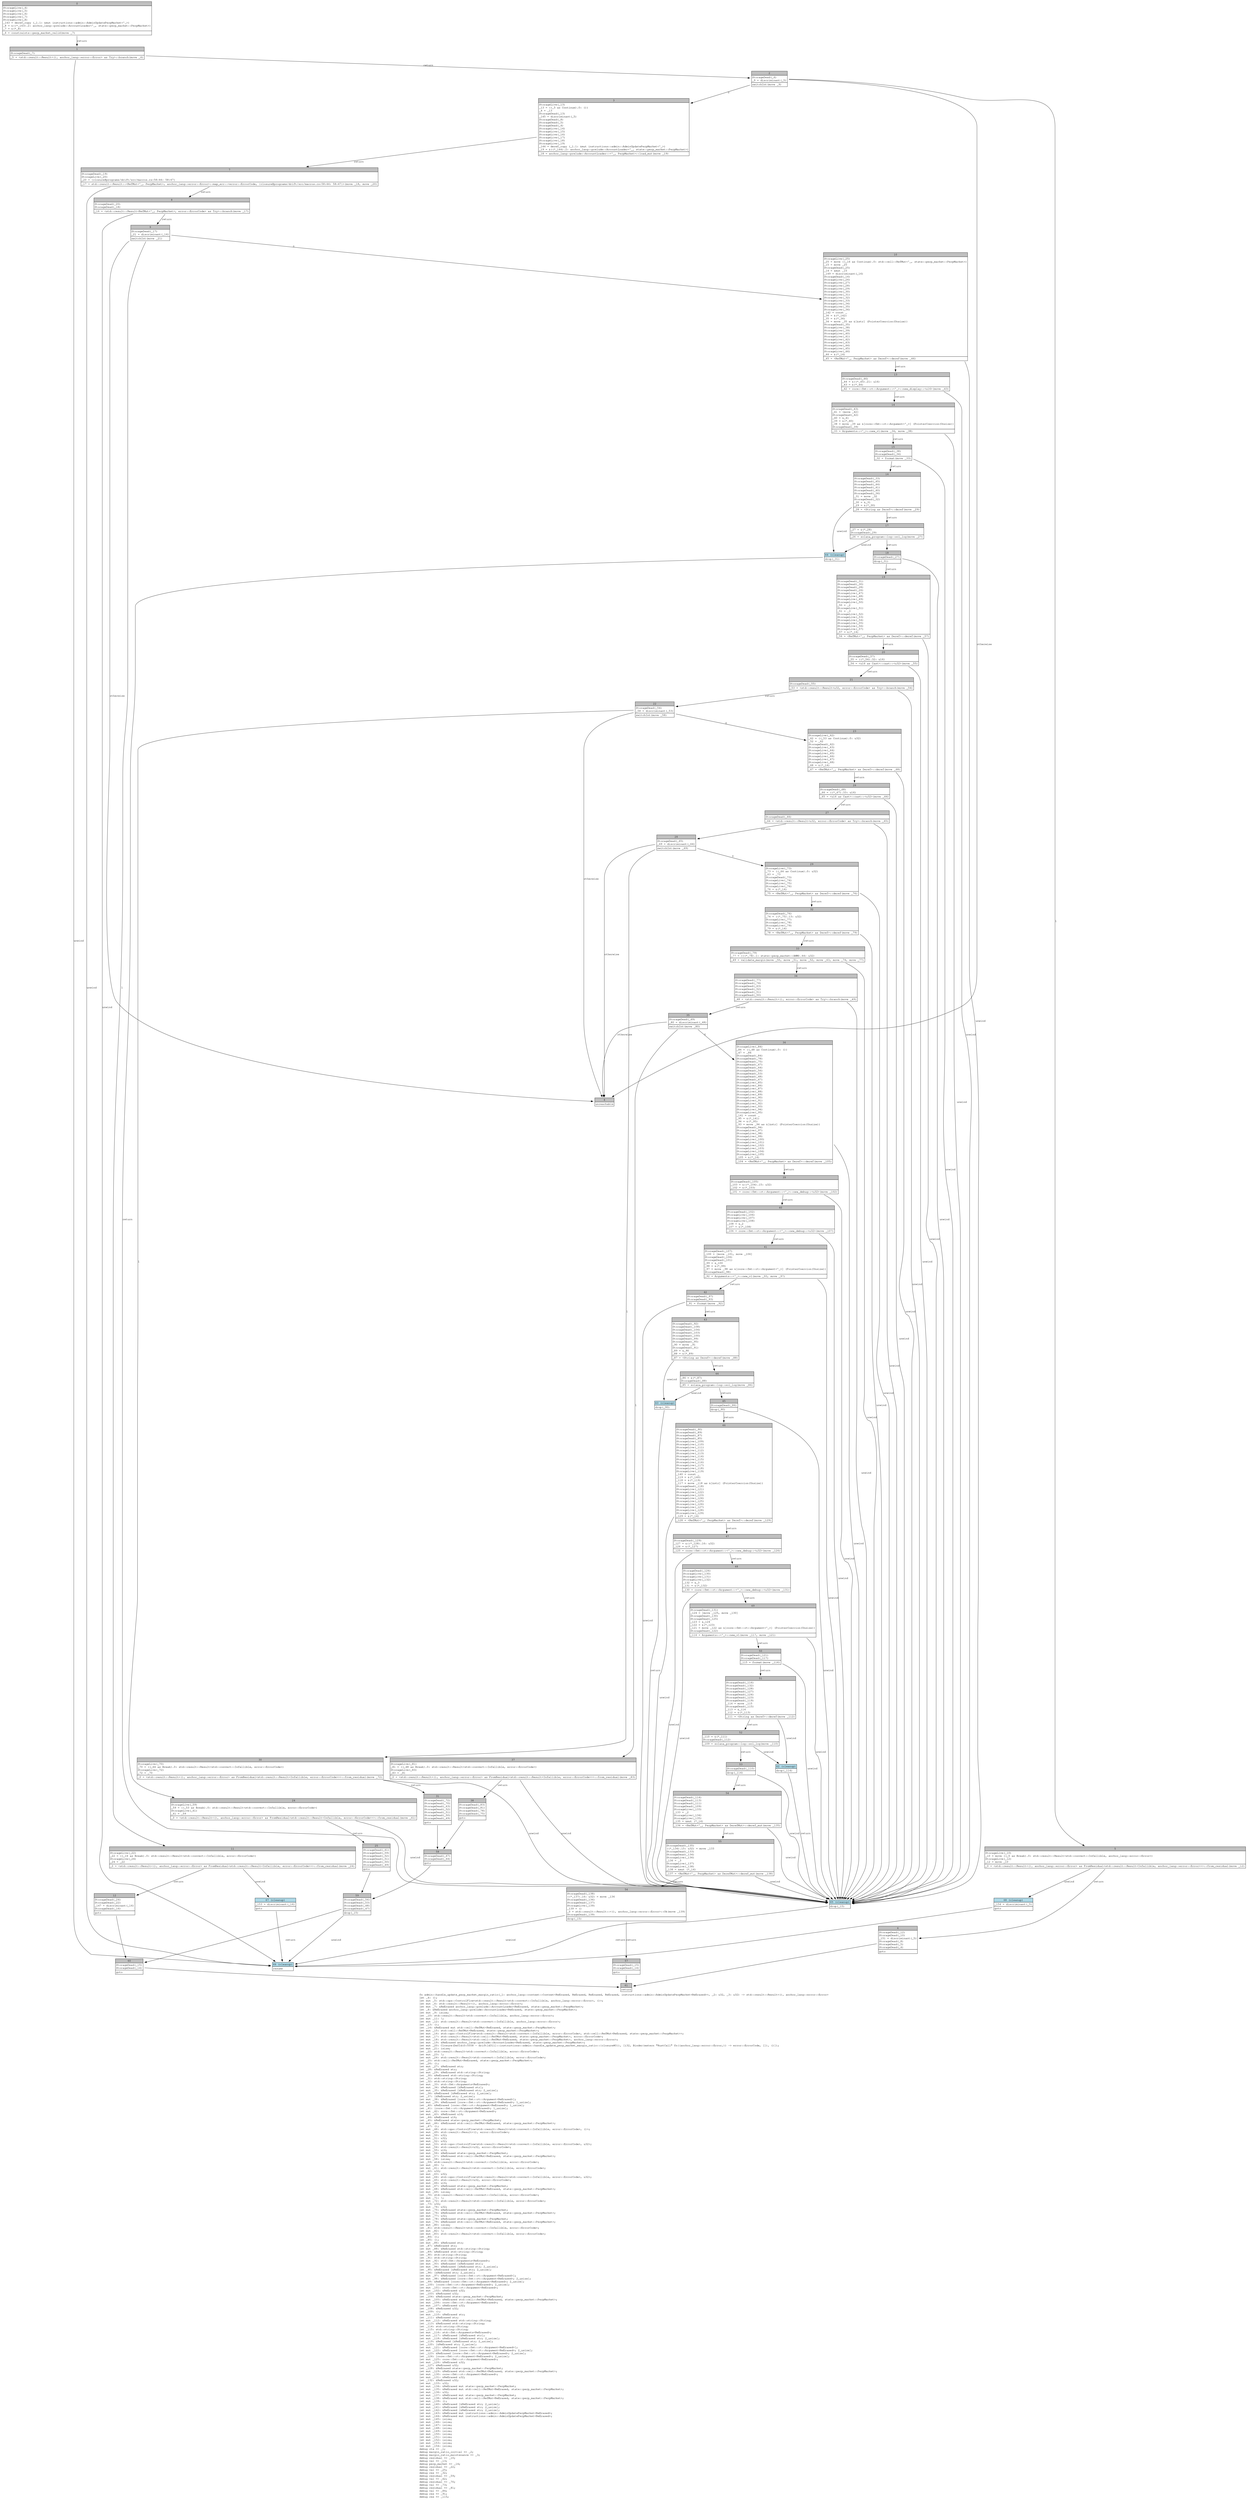 digraph Mir_0_5557 {
    graph [fontname="Courier, monospace"];
    node [fontname="Courier, monospace"];
    edge [fontname="Courier, monospace"];
    label=<fn admin::handle_update_perp_market_margin_ratio(_1: anchor_lang::context::Context&lt;ReErased, ReErased, ReErased, ReErased, instructions::admin::AdminUpdatePerpMarket&lt;ReErased&gt;&gt;, _2: u32, _3: u32) -&gt; std::result::Result&lt;(), anchor_lang::error::Error&gt;<br align="left"/>let _4: ();<br align="left"/>let mut _5: std::ops::ControlFlow&lt;std::result::Result&lt;std::convert::Infallible, anchor_lang::error::Error&gt;, ()&gt;;<br align="left"/>let mut _6: std::result::Result&lt;(), anchor_lang::error::Error&gt;;<br align="left"/>let mut _7: &amp;ReErased anchor_lang::prelude::AccountLoader&lt;ReErased, state::perp_market::PerpMarket&gt;;<br align="left"/>let _8: &amp;ReErased anchor_lang::prelude::AccountLoader&lt;ReErased, state::perp_market::PerpMarket&gt;;<br align="left"/>let mut _9: isize;<br align="left"/>let _10: std::result::Result&lt;std::convert::Infallible, anchor_lang::error::Error&gt;;<br align="left"/>let mut _11: !;<br align="left"/>let mut _12: std::result::Result&lt;std::convert::Infallible, anchor_lang::error::Error&gt;;<br align="left"/>let _13: ();<br align="left"/>let _14: &amp;ReErased mut std::cell::RefMut&lt;ReErased, state::perp_market::PerpMarket&gt;;<br align="left"/>let mut _15: std::cell::RefMut&lt;ReErased, state::perp_market::PerpMarket&gt;;<br align="left"/>let mut _16: std::ops::ControlFlow&lt;std::result::Result&lt;std::convert::Infallible, error::ErrorCode&gt;, std::cell::RefMut&lt;ReErased, state::perp_market::PerpMarket&gt;&gt;;<br align="left"/>let mut _17: std::result::Result&lt;std::cell::RefMut&lt;ReErased, state::perp_market::PerpMarket&gt;, error::ErrorCode&gt;;<br align="left"/>let mut _18: std::result::Result&lt;std::cell::RefMut&lt;ReErased, state::perp_market::PerpMarket&gt;, anchor_lang::error::Error&gt;;<br align="left"/>let mut _19: &amp;ReErased anchor_lang::prelude::AccountLoader&lt;ReErased, state::perp_market::PerpMarket&gt;;<br align="left"/>let mut _20: Closure(DefId(0:5558 ~ drift[d311]::instructions::admin::handle_update_perp_market_margin_ratio::{closure#0}), [i32, Binder(extern &quot;RustCall&quot; fn((anchor_lang::error::Error,)) -&gt; error::ErrorCode, []), ()]);<br align="left"/>let mut _21: isize;<br align="left"/>let _22: std::result::Result&lt;std::convert::Infallible, error::ErrorCode&gt;;<br align="left"/>let mut _23: !;<br align="left"/>let mut _24: std::result::Result&lt;std::convert::Infallible, error::ErrorCode&gt;;<br align="left"/>let _25: std::cell::RefMut&lt;ReErased, state::perp_market::PerpMarket&gt;;<br align="left"/>let _26: ();<br align="left"/>let mut _27: &amp;ReErased str;<br align="left"/>let _28: &amp;ReErased str;<br align="left"/>let mut _29: &amp;ReErased std::string::String;<br align="left"/>let _30: &amp;ReErased std::string::String;<br align="left"/>let _31: std::string::String;<br align="left"/>let _32: std::string::String;<br align="left"/>let mut _33: std::fmt::Arguments&lt;ReErased&gt;;<br align="left"/>let mut _34: &amp;ReErased [&amp;ReErased str];<br align="left"/>let mut _35: &amp;ReErased [&amp;ReErased str; 2_usize];<br align="left"/>let _36: &amp;ReErased [&amp;ReErased str; 2_usize];<br align="left"/>let _37: [&amp;ReErased str; 2_usize];<br align="left"/>let mut _38: &amp;ReErased [core::fmt::rt::Argument&lt;ReErased&gt;];<br align="left"/>let mut _39: &amp;ReErased [core::fmt::rt::Argument&lt;ReErased&gt;; 1_usize];<br align="left"/>let _40: &amp;ReErased [core::fmt::rt::Argument&lt;ReErased&gt;; 1_usize];<br align="left"/>let _41: [core::fmt::rt::Argument&lt;ReErased&gt;; 1_usize];<br align="left"/>let mut _42: core::fmt::rt::Argument&lt;ReErased&gt;;<br align="left"/>let mut _43: &amp;ReErased u16;<br align="left"/>let _44: &amp;ReErased u16;<br align="left"/>let _45: &amp;ReErased state::perp_market::PerpMarket;<br align="left"/>let mut _46: &amp;ReErased std::cell::RefMut&lt;ReErased, state::perp_market::PerpMarket&gt;;<br align="left"/>let _47: ();<br align="left"/>let mut _48: std::ops::ControlFlow&lt;std::result::Result&lt;std::convert::Infallible, error::ErrorCode&gt;, ()&gt;;<br align="left"/>let mut _49: std::result::Result&lt;(), error::ErrorCode&gt;;<br align="left"/>let mut _50: u32;<br align="left"/>let mut _51: u32;<br align="left"/>let mut _52: u32;<br align="left"/>let mut _53: std::ops::ControlFlow&lt;std::result::Result&lt;std::convert::Infallible, error::ErrorCode&gt;, u32&gt;;<br align="left"/>let mut _54: std::result::Result&lt;u32, error::ErrorCode&gt;;<br align="left"/>let mut _55: u16;<br align="left"/>let mut _56: &amp;ReErased state::perp_market::PerpMarket;<br align="left"/>let mut _57: &amp;ReErased std::cell::RefMut&lt;ReErased, state::perp_market::PerpMarket&gt;;<br align="left"/>let mut _58: isize;<br align="left"/>let _59: std::result::Result&lt;std::convert::Infallible, error::ErrorCode&gt;;<br align="left"/>let mut _60: !;<br align="left"/>let mut _61: std::result::Result&lt;std::convert::Infallible, error::ErrorCode&gt;;<br align="left"/>let _62: u32;<br align="left"/>let mut _63: u32;<br align="left"/>let mut _64: std::ops::ControlFlow&lt;std::result::Result&lt;std::convert::Infallible, error::ErrorCode&gt;, u32&gt;;<br align="left"/>let mut _65: std::result::Result&lt;u32, error::ErrorCode&gt;;<br align="left"/>let mut _66: u16;<br align="left"/>let mut _67: &amp;ReErased state::perp_market::PerpMarket;<br align="left"/>let mut _68: &amp;ReErased std::cell::RefMut&lt;ReErased, state::perp_market::PerpMarket&gt;;<br align="left"/>let mut _69: isize;<br align="left"/>let _70: std::result::Result&lt;std::convert::Infallible, error::ErrorCode&gt;;<br align="left"/>let mut _71: !;<br align="left"/>let mut _72: std::result::Result&lt;std::convert::Infallible, error::ErrorCode&gt;;<br align="left"/>let _73: u32;<br align="left"/>let mut _74: u32;<br align="left"/>let mut _75: &amp;ReErased state::perp_market::PerpMarket;<br align="left"/>let mut _76: &amp;ReErased std::cell::RefMut&lt;ReErased, state::perp_market::PerpMarket&gt;;<br align="left"/>let mut _77: u32;<br align="left"/>let mut _78: &amp;ReErased state::perp_market::PerpMarket;<br align="left"/>let mut _79: &amp;ReErased std::cell::RefMut&lt;ReErased, state::perp_market::PerpMarket&gt;;<br align="left"/>let mut _80: isize;<br align="left"/>let _81: std::result::Result&lt;std::convert::Infallible, error::ErrorCode&gt;;<br align="left"/>let mut _82: !;<br align="left"/>let mut _83: std::result::Result&lt;std::convert::Infallible, error::ErrorCode&gt;;<br align="left"/>let _84: ();<br align="left"/>let _85: ();<br align="left"/>let mut _86: &amp;ReErased str;<br align="left"/>let _87: &amp;ReErased str;<br align="left"/>let mut _88: &amp;ReErased std::string::String;<br align="left"/>let _89: &amp;ReErased std::string::String;<br align="left"/>let _90: std::string::String;<br align="left"/>let _91: std::string::String;<br align="left"/>let mut _92: std::fmt::Arguments&lt;ReErased&gt;;<br align="left"/>let mut _93: &amp;ReErased [&amp;ReErased str];<br align="left"/>let mut _94: &amp;ReErased [&amp;ReErased str; 2_usize];<br align="left"/>let _95: &amp;ReErased [&amp;ReErased str; 2_usize];<br align="left"/>let _96: [&amp;ReErased str; 2_usize];<br align="left"/>let mut _97: &amp;ReErased [core::fmt::rt::Argument&lt;ReErased&gt;];<br align="left"/>let mut _98: &amp;ReErased [core::fmt::rt::Argument&lt;ReErased&gt;; 2_usize];<br align="left"/>let _99: &amp;ReErased [core::fmt::rt::Argument&lt;ReErased&gt;; 2_usize];<br align="left"/>let _100: [core::fmt::rt::Argument&lt;ReErased&gt;; 2_usize];<br align="left"/>let mut _101: core::fmt::rt::Argument&lt;ReErased&gt;;<br align="left"/>let mut _102: &amp;ReErased u32;<br align="left"/>let _103: &amp;ReErased u32;<br align="left"/>let _104: &amp;ReErased state::perp_market::PerpMarket;<br align="left"/>let mut _105: &amp;ReErased std::cell::RefMut&lt;ReErased, state::perp_market::PerpMarket&gt;;<br align="left"/>let mut _106: core::fmt::rt::Argument&lt;ReErased&gt;;<br align="left"/>let mut _107: &amp;ReErased u32;<br align="left"/>let _108: &amp;ReErased u32;<br align="left"/>let _109: ();<br align="left"/>let mut _110: &amp;ReErased str;<br align="left"/>let _111: &amp;ReErased str;<br align="left"/>let mut _112: &amp;ReErased std::string::String;<br align="left"/>let _113: &amp;ReErased std::string::String;<br align="left"/>let _114: std::string::String;<br align="left"/>let _115: std::string::String;<br align="left"/>let mut _116: std::fmt::Arguments&lt;ReErased&gt;;<br align="left"/>let mut _117: &amp;ReErased [&amp;ReErased str];<br align="left"/>let mut _118: &amp;ReErased [&amp;ReErased str; 2_usize];<br align="left"/>let _119: &amp;ReErased [&amp;ReErased str; 2_usize];<br align="left"/>let _120: [&amp;ReErased str; 2_usize];<br align="left"/>let mut _121: &amp;ReErased [core::fmt::rt::Argument&lt;ReErased&gt;];<br align="left"/>let mut _122: &amp;ReErased [core::fmt::rt::Argument&lt;ReErased&gt;; 2_usize];<br align="left"/>let _123: &amp;ReErased [core::fmt::rt::Argument&lt;ReErased&gt;; 2_usize];<br align="left"/>let _124: [core::fmt::rt::Argument&lt;ReErased&gt;; 2_usize];<br align="left"/>let mut _125: core::fmt::rt::Argument&lt;ReErased&gt;;<br align="left"/>let mut _126: &amp;ReErased u32;<br align="left"/>let _127: &amp;ReErased u32;<br align="left"/>let _128: &amp;ReErased state::perp_market::PerpMarket;<br align="left"/>let mut _129: &amp;ReErased std::cell::RefMut&lt;ReErased, state::perp_market::PerpMarket&gt;;<br align="left"/>let mut _130: core::fmt::rt::Argument&lt;ReErased&gt;;<br align="left"/>let mut _131: &amp;ReErased u32;<br align="left"/>let _132: &amp;ReErased u32;<br align="left"/>let mut _133: u32;<br align="left"/>let mut _134: &amp;ReErased mut state::perp_market::PerpMarket;<br align="left"/>let mut _135: &amp;ReErased mut std::cell::RefMut&lt;ReErased, state::perp_market::PerpMarket&gt;;<br align="left"/>let mut _136: u32;<br align="left"/>let mut _137: &amp;ReErased mut state::perp_market::PerpMarket;<br align="left"/>let mut _138: &amp;ReErased mut std::cell::RefMut&lt;ReErased, state::perp_market::PerpMarket&gt;;<br align="left"/>let mut _139: ();<br align="left"/>let mut _140: &amp;ReErased [&amp;ReErased str; 2_usize];<br align="left"/>let mut _141: &amp;ReErased [&amp;ReErased str; 2_usize];<br align="left"/>let mut _142: &amp;ReErased [&amp;ReErased str; 2_usize];<br align="left"/>let mut _143: &amp;ReErased mut instructions::admin::AdminUpdatePerpMarket&lt;ReErased&gt;;<br align="left"/>let mut _144: &amp;ReErased mut instructions::admin::AdminUpdatePerpMarket&lt;ReErased&gt;;<br align="left"/>let mut _145: isize;<br align="left"/>let mut _146: isize;<br align="left"/>let mut _147: isize;<br align="left"/>let mut _148: isize;<br align="left"/>let mut _149: isize;<br align="left"/>let mut _150: isize;<br align="left"/>let mut _151: isize;<br align="left"/>let mut _152: isize;<br align="left"/>let mut _153: isize;<br align="left"/>let mut _154: isize;<br align="left"/>debug ctx =&gt; _1;<br align="left"/>debug margin_ratio_initial =&gt; _2;<br align="left"/>debug margin_ratio_maintenance =&gt; _3;<br align="left"/>debug residual =&gt; _10;<br align="left"/>debug val =&gt; _13;<br align="left"/>debug perp_market =&gt; _14;<br align="left"/>debug residual =&gt; _22;<br align="left"/>debug val =&gt; _25;<br align="left"/>debug res =&gt; _32;<br align="left"/>debug residual =&gt; _59;<br align="left"/>debug val =&gt; _62;<br align="left"/>debug residual =&gt; _70;<br align="left"/>debug val =&gt; _73;<br align="left"/>debug residual =&gt; _81;<br align="left"/>debug val =&gt; _84;<br align="left"/>debug res =&gt; _91;<br align="left"/>debug res =&gt; _115;<br align="left"/>>;
    bb0__0_5557 [shape="none", label=<<table border="0" cellborder="1" cellspacing="0"><tr><td bgcolor="gray" align="center" colspan="1">0</td></tr><tr><td align="left" balign="left">StorageLive(_4)<br/>StorageLive(_5)<br/>StorageLive(_6)<br/>StorageLive(_7)<br/>StorageLive(_8)<br/>_143 = deref_copy (_1.1: &amp;mut instructions::admin::AdminUpdatePerpMarket&lt;'_&gt;)<br/>_8 = &amp;((*_143).2: anchor_lang::prelude::AccountLoader&lt;'_, state::perp_market::PerpMarket&gt;)<br/>_7 = &amp;(*_8)<br/></td></tr><tr><td align="left">_6 = constraints::perp_market_valid(move _7)</td></tr></table>>];
    bb1__0_5557 [shape="none", label=<<table border="0" cellborder="1" cellspacing="0"><tr><td bgcolor="gray" align="center" colspan="1">1</td></tr><tr><td align="left" balign="left">StorageDead(_7)<br/></td></tr><tr><td align="left">_5 = &lt;std::result::Result&lt;(), anchor_lang::error::Error&gt; as Try&gt;::branch(move _6)</td></tr></table>>];
    bb2__0_5557 [shape="none", label=<<table border="0" cellborder="1" cellspacing="0"><tr><td bgcolor="gray" align="center" colspan="1">2</td></tr><tr><td align="left" balign="left">StorageDead(_6)<br/>_9 = discriminant(_5)<br/></td></tr><tr><td align="left">switchInt(move _9)</td></tr></table>>];
    bb3__0_5557 [shape="none", label=<<table border="0" cellborder="1" cellspacing="0"><tr><td bgcolor="gray" align="center" colspan="1">3</td></tr><tr><td align="left" balign="left">StorageLive(_13)<br/>_13 = ((_5 as Continue).0: ())<br/>_4 = _13<br/>StorageDead(_13)<br/>_145 = discriminant(_5)<br/>StorageDead(_8)<br/>StorageDead(_5)<br/>StorageDead(_4)<br/>StorageLive(_14)<br/>StorageLive(_15)<br/>StorageLive(_16)<br/>StorageLive(_17)<br/>StorageLive(_18)<br/>StorageLive(_19)<br/>_144 = deref_copy (_1.1: &amp;mut instructions::admin::AdminUpdatePerpMarket&lt;'_&gt;)<br/>_19 = &amp;((*_144).2: anchor_lang::prelude::AccountLoader&lt;'_, state::perp_market::PerpMarket&gt;)<br/></td></tr><tr><td align="left">_18 = anchor_lang::prelude::AccountLoader::&lt;'_, PerpMarket&gt;::load_mut(move _19)</td></tr></table>>];
    bb4__0_5557 [shape="none", label=<<table border="0" cellborder="1" cellspacing="0"><tr><td bgcolor="gray" align="center" colspan="1">4</td></tr><tr><td align="left">unreachable</td></tr></table>>];
    bb5__0_5557 [shape="none", label=<<table border="0" cellborder="1" cellspacing="0"><tr><td bgcolor="gray" align="center" colspan="1">5</td></tr><tr><td align="left" balign="left">StorageLive(_10)<br/>_10 = move ((_5 as Break).0: std::result::Result&lt;std::convert::Infallible, anchor_lang::error::Error&gt;)<br/>StorageLive(_12)<br/>_12 = move _10<br/></td></tr><tr><td align="left">_0 = &lt;std::result::Result&lt;(), anchor_lang::error::Error&gt; as FromResidual&lt;std::result::Result&lt;Infallible, anchor_lang::error::Error&gt;&gt;&gt;::from_residual(move _12)</td></tr></table>>];
    bb6__0_5557 [shape="none", label=<<table border="0" cellborder="1" cellspacing="0"><tr><td bgcolor="gray" align="center" colspan="1">6</td></tr><tr><td align="left" balign="left">StorageDead(_12)<br/>StorageDead(_10)<br/>_151 = discriminant(_5)<br/>StorageDead(_8)<br/>StorageDead(_5)<br/>StorageDead(_4)<br/></td></tr><tr><td align="left">goto</td></tr></table>>];
    bb7__0_5557 [shape="none", label=<<table border="0" cellborder="1" cellspacing="0"><tr><td bgcolor="gray" align="center" colspan="1">7</td></tr><tr><td align="left" balign="left">StorageDead(_19)<br/>StorageLive(_20)<br/>_20 = {closure@programs/drift/src/macros.rs:58:44: 58:47}<br/></td></tr><tr><td align="left">_17 = std::result::Result::&lt;RefMut&lt;'_, PerpMarket&gt;, anchor_lang::error::Error&gt;::map_err::&lt;error::ErrorCode, {closure@programs/drift/src/macros.rs:58:44: 58:47}&gt;(move _18, move _20)</td></tr></table>>];
    bb8__0_5557 [shape="none", label=<<table border="0" cellborder="1" cellspacing="0"><tr><td bgcolor="gray" align="center" colspan="1">8</td></tr><tr><td align="left" balign="left">StorageDead(_20)<br/>StorageDead(_18)<br/></td></tr><tr><td align="left">_16 = &lt;std::result::Result&lt;RefMut&lt;'_, PerpMarket&gt;, error::ErrorCode&gt; as Try&gt;::branch(move _17)</td></tr></table>>];
    bb9__0_5557 [shape="none", label=<<table border="0" cellborder="1" cellspacing="0"><tr><td bgcolor="gray" align="center" colspan="1">9</td></tr><tr><td align="left" balign="left">StorageDead(_17)<br/>_21 = discriminant(_16)<br/></td></tr><tr><td align="left">switchInt(move _21)</td></tr></table>>];
    bb10__0_5557 [shape="none", label=<<table border="0" cellborder="1" cellspacing="0"><tr><td bgcolor="gray" align="center" colspan="1">10</td></tr><tr><td align="left" balign="left">StorageLive(_25)<br/>_25 = move ((_16 as Continue).0: std::cell::RefMut&lt;'_, state::perp_market::PerpMarket&gt;)<br/>_15 = move _25<br/>StorageDead(_25)<br/>_14 = &amp;mut _15<br/>_149 = discriminant(_16)<br/>StorageDead(_16)<br/>StorageLive(_26)<br/>StorageLive(_27)<br/>StorageLive(_28)<br/>StorageLive(_29)<br/>StorageLive(_30)<br/>StorageLive(_31)<br/>StorageLive(_32)<br/>StorageLive(_33)<br/>StorageLive(_34)<br/>StorageLive(_35)<br/>StorageLive(_36)<br/>_142 = const _<br/>_36 = &amp;(*_142)<br/>_35 = &amp;(*_36)<br/>_34 = move _35 as &amp;[&amp;str] (PointerCoercion(Unsize))<br/>StorageDead(_35)<br/>StorageLive(_38)<br/>StorageLive(_39)<br/>StorageLive(_40)<br/>StorageLive(_41)<br/>StorageLive(_42)<br/>StorageLive(_43)<br/>StorageLive(_44)<br/>StorageLive(_45)<br/>StorageLive(_46)<br/>_46 = &amp;(*_14)<br/></td></tr><tr><td align="left">_45 = &lt;RefMut&lt;'_, PerpMarket&gt; as Deref&gt;::deref(move _46)</td></tr></table>>];
    bb11__0_5557 [shape="none", label=<<table border="0" cellborder="1" cellspacing="0"><tr><td bgcolor="gray" align="center" colspan="1">11</td></tr><tr><td align="left" balign="left">StorageLive(_22)<br/>_22 = ((_16 as Break).0: std::result::Result&lt;std::convert::Infallible, error::ErrorCode&gt;)<br/>StorageLive(_24)<br/>_24 = _22<br/></td></tr><tr><td align="left">_0 = &lt;std::result::Result&lt;(), anchor_lang::error::Error&gt; as FromResidual&lt;std::result::Result&lt;Infallible, error::ErrorCode&gt;&gt;&gt;::from_residual(move _24)</td></tr></table>>];
    bb12__0_5557 [shape="none", label=<<table border="0" cellborder="1" cellspacing="0"><tr><td bgcolor="gray" align="center" colspan="1">12</td></tr><tr><td align="left" balign="left">StorageDead(_24)<br/>StorageDead(_22)<br/>_147 = discriminant(_16)<br/>StorageDead(_16)<br/></td></tr><tr><td align="left">goto</td></tr></table>>];
    bb13__0_5557 [shape="none", label=<<table border="0" cellborder="1" cellspacing="0"><tr><td bgcolor="gray" align="center" colspan="1">13</td></tr><tr><td align="left" balign="left">StorageDead(_46)<br/>_44 = &amp;((*_45).21: u16)<br/>_43 = &amp;(*_44)<br/></td></tr><tr><td align="left">_42 = core::fmt::rt::Argument::&lt;'_&gt;::new_display::&lt;u16&gt;(move _43)</td></tr></table>>];
    bb14__0_5557 [shape="none", label=<<table border="0" cellborder="1" cellspacing="0"><tr><td bgcolor="gray" align="center" colspan="1">14</td></tr><tr><td align="left" balign="left">StorageDead(_43)<br/>_41 = [move _42]<br/>StorageDead(_42)<br/>_40 = &amp;_41<br/>_39 = &amp;(*_40)<br/>_38 = move _39 as &amp;[core::fmt::rt::Argument&lt;'_&gt;] (PointerCoercion(Unsize))<br/>StorageDead(_39)<br/></td></tr><tr><td align="left">_33 = Arguments::&lt;'_&gt;::new_v1(move _34, move _38)</td></tr></table>>];
    bb15__0_5557 [shape="none", label=<<table border="0" cellborder="1" cellspacing="0"><tr><td bgcolor="gray" align="center" colspan="1">15</td></tr><tr><td align="left" balign="left">StorageDead(_38)<br/>StorageDead(_34)<br/></td></tr><tr><td align="left">_32 = format(move _33)</td></tr></table>>];
    bb16__0_5557 [shape="none", label=<<table border="0" cellborder="1" cellspacing="0"><tr><td bgcolor="gray" align="center" colspan="1">16</td></tr><tr><td align="left" balign="left">StorageDead(_33)<br/>StorageDead(_45)<br/>StorageDead(_44)<br/>StorageDead(_41)<br/>StorageDead(_40)<br/>StorageDead(_36)<br/>_31 = move _32<br/>StorageDead(_32)<br/>_30 = &amp;_31<br/>_29 = &amp;(*_30)<br/></td></tr><tr><td align="left">_28 = &lt;String as Deref&gt;::deref(move _29)</td></tr></table>>];
    bb17__0_5557 [shape="none", label=<<table border="0" cellborder="1" cellspacing="0"><tr><td bgcolor="gray" align="center" colspan="1">17</td></tr><tr><td align="left" balign="left">_27 = &amp;(*_28)<br/>StorageDead(_29)<br/></td></tr><tr><td align="left">_26 = solana_program::log::sol_log(move _27)</td></tr></table>>];
    bb18__0_5557 [shape="none", label=<<table border="0" cellborder="1" cellspacing="0"><tr><td bgcolor="gray" align="center" colspan="1">18</td></tr><tr><td align="left" balign="left">StorageDead(_27)<br/></td></tr><tr><td align="left">drop(_31)</td></tr></table>>];
    bb19__0_5557 [shape="none", label=<<table border="0" cellborder="1" cellspacing="0"><tr><td bgcolor="gray" align="center" colspan="1">19</td></tr><tr><td align="left" balign="left">StorageDead(_31)<br/>StorageDead(_30)<br/>StorageDead(_28)<br/>StorageDead(_26)<br/>StorageLive(_47)<br/>StorageLive(_48)<br/>StorageLive(_49)<br/>StorageLive(_50)<br/>_50 = _2<br/>StorageLive(_51)<br/>_51 = _3<br/>StorageLive(_52)<br/>StorageLive(_53)<br/>StorageLive(_54)<br/>StorageLive(_55)<br/>StorageLive(_56)<br/>StorageLive(_57)<br/>_57 = &amp;(*_14)<br/></td></tr><tr><td align="left">_56 = &lt;RefMut&lt;'_, PerpMarket&gt; as Deref&gt;::deref(move _57)</td></tr></table>>];
    bb20__0_5557 [shape="none", label=<<table border="0" cellborder="1" cellspacing="0"><tr><td bgcolor="gray" align="center" colspan="1">20</td></tr><tr><td align="left" balign="left">StorageDead(_57)<br/>_55 = ((*_56).32: u16)<br/></td></tr><tr><td align="left">_54 = &lt;u16 as Cast&gt;::cast::&lt;u32&gt;(move _55)</td></tr></table>>];
    bb21__0_5557 [shape="none", label=<<table border="0" cellborder="1" cellspacing="0"><tr><td bgcolor="gray" align="center" colspan="1">21</td></tr><tr><td align="left" balign="left">StorageDead(_55)<br/></td></tr><tr><td align="left">_53 = &lt;std::result::Result&lt;u32, error::ErrorCode&gt; as Try&gt;::branch(move _54)</td></tr></table>>];
    bb22__0_5557 [shape="none", label=<<table border="0" cellborder="1" cellspacing="0"><tr><td bgcolor="gray" align="center" colspan="1">22</td></tr><tr><td align="left" balign="left">StorageDead(_54)<br/>_58 = discriminant(_53)<br/></td></tr><tr><td align="left">switchInt(move _58)</td></tr></table>>];
    bb23__0_5557 [shape="none", label=<<table border="0" cellborder="1" cellspacing="0"><tr><td bgcolor="gray" align="center" colspan="1">23</td></tr><tr><td align="left" balign="left">StorageLive(_62)<br/>_62 = ((_53 as Continue).0: u32)<br/>_52 = _62<br/>StorageDead(_62)<br/>StorageLive(_63)<br/>StorageLive(_64)<br/>StorageLive(_65)<br/>StorageLive(_66)<br/>StorageLive(_67)<br/>StorageLive(_68)<br/>_68 = &amp;(*_14)<br/></td></tr><tr><td align="left">_67 = &lt;RefMut&lt;'_, PerpMarket&gt; as Deref&gt;::deref(move _68)</td></tr></table>>];
    bb24__0_5557 [shape="none", label=<<table border="0" cellborder="1" cellspacing="0"><tr><td bgcolor="gray" align="center" colspan="1">24</td></tr><tr><td align="left" balign="left">StorageLive(_59)<br/>_59 = ((_53 as Break).0: std::result::Result&lt;std::convert::Infallible, error::ErrorCode&gt;)<br/>StorageLive(_61)<br/>_61 = _59<br/></td></tr><tr><td align="left">_0 = &lt;std::result::Result&lt;(), anchor_lang::error::Error&gt; as FromResidual&lt;std::result::Result&lt;Infallible, error::ErrorCode&gt;&gt;&gt;::from_residual(move _61)</td></tr></table>>];
    bb25__0_5557 [shape="none", label=<<table border="0" cellborder="1" cellspacing="0"><tr><td bgcolor="gray" align="center" colspan="1">25</td></tr><tr><td align="left" balign="left">StorageDead(_61)<br/>StorageDead(_59)<br/>StorageDead(_52)<br/>StorageDead(_51)<br/>StorageDead(_50)<br/>StorageDead(_49)<br/></td></tr><tr><td align="left">goto</td></tr></table>>];
    bb26__0_5557 [shape="none", label=<<table border="0" cellborder="1" cellspacing="0"><tr><td bgcolor="gray" align="center" colspan="1">26</td></tr><tr><td align="left" balign="left">StorageDead(_68)<br/>_66 = ((*_67).33: u16)<br/></td></tr><tr><td align="left">_65 = &lt;u16 as Cast&gt;::cast::&lt;u32&gt;(move _66)</td></tr></table>>];
    bb27__0_5557 [shape="none", label=<<table border="0" cellborder="1" cellspacing="0"><tr><td bgcolor="gray" align="center" colspan="1">27</td></tr><tr><td align="left" balign="left">StorageDead(_66)<br/></td></tr><tr><td align="left">_64 = &lt;std::result::Result&lt;u32, error::ErrorCode&gt; as Try&gt;::branch(move _65)</td></tr></table>>];
    bb28__0_5557 [shape="none", label=<<table border="0" cellborder="1" cellspacing="0"><tr><td bgcolor="gray" align="center" colspan="1">28</td></tr><tr><td align="left" balign="left">StorageDead(_65)<br/>_69 = discriminant(_64)<br/></td></tr><tr><td align="left">switchInt(move _69)</td></tr></table>>];
    bb29__0_5557 [shape="none", label=<<table border="0" cellborder="1" cellspacing="0"><tr><td bgcolor="gray" align="center" colspan="1">29</td></tr><tr><td align="left" balign="left">StorageLive(_73)<br/>_73 = ((_64 as Continue).0: u32)<br/>_63 = _73<br/>StorageDead(_73)<br/>StorageLive(_74)<br/>StorageLive(_75)<br/>StorageLive(_76)<br/>_76 = &amp;(*_14)<br/></td></tr><tr><td align="left">_75 = &lt;RefMut&lt;'_, PerpMarket&gt; as Deref&gt;::deref(move _76)</td></tr></table>>];
    bb30__0_5557 [shape="none", label=<<table border="0" cellborder="1" cellspacing="0"><tr><td bgcolor="gray" align="center" colspan="1">30</td></tr><tr><td align="left" balign="left">StorageLive(_70)<br/>_70 = ((_64 as Break).0: std::result::Result&lt;std::convert::Infallible, error::ErrorCode&gt;)<br/>StorageLive(_72)<br/>_72 = _70<br/></td></tr><tr><td align="left">_0 = &lt;std::result::Result&lt;(), anchor_lang::error::Error&gt; as FromResidual&lt;std::result::Result&lt;Infallible, error::ErrorCode&gt;&gt;&gt;::from_residual(move _72)</td></tr></table>>];
    bb31__0_5557 [shape="none", label=<<table border="0" cellborder="1" cellspacing="0"><tr><td bgcolor="gray" align="center" colspan="1">31</td></tr><tr><td align="left" balign="left">StorageDead(_72)<br/>StorageDead(_70)<br/>StorageDead(_63)<br/>StorageDead(_52)<br/>StorageDead(_51)<br/>StorageDead(_50)<br/>StorageDead(_49)<br/></td></tr><tr><td align="left">goto</td></tr></table>>];
    bb32__0_5557 [shape="none", label=<<table border="0" cellborder="1" cellspacing="0"><tr><td bgcolor="gray" align="center" colspan="1">32</td></tr><tr><td align="left" balign="left">StorageDead(_76)<br/>_74 = ((*_75).13: u32)<br/>StorageLive(_77)<br/>StorageLive(_78)<br/>StorageLive(_79)<br/>_79 = &amp;(*_14)<br/></td></tr><tr><td align="left">_78 = &lt;RefMut&lt;'_, PerpMarket&gt; as Deref&gt;::deref(move _79)</td></tr></table>>];
    bb33__0_5557 [shape="none", label=<<table border="0" cellborder="1" cellspacing="0"><tr><td bgcolor="gray" align="center" colspan="1">33</td></tr><tr><td align="left" balign="left">StorageDead(_79)<br/>_77 = (((*_78).1: state::perp_market::AMM).64: u32)<br/></td></tr><tr><td align="left">_49 = validate_margin(move _50, move _51, move _52, move _63, move _74, move _77)</td></tr></table>>];
    bb34__0_5557 [shape="none", label=<<table border="0" cellborder="1" cellspacing="0"><tr><td bgcolor="gray" align="center" colspan="1">34</td></tr><tr><td align="left" balign="left">StorageDead(_77)<br/>StorageDead(_74)<br/>StorageDead(_63)<br/>StorageDead(_52)<br/>StorageDead(_51)<br/>StorageDead(_50)<br/></td></tr><tr><td align="left">_48 = &lt;std::result::Result&lt;(), error::ErrorCode&gt; as Try&gt;::branch(move _49)</td></tr></table>>];
    bb35__0_5557 [shape="none", label=<<table border="0" cellborder="1" cellspacing="0"><tr><td bgcolor="gray" align="center" colspan="1">35</td></tr><tr><td align="left" balign="left">StorageDead(_49)<br/>_80 = discriminant(_48)<br/></td></tr><tr><td align="left">switchInt(move _80)</td></tr></table>>];
    bb36__0_5557 [shape="none", label=<<table border="0" cellborder="1" cellspacing="0"><tr><td bgcolor="gray" align="center" colspan="1">36</td></tr><tr><td align="left" balign="left">StorageLive(_84)<br/>_84 = ((_48 as Continue).0: ())<br/>_47 = _84<br/>StorageDead(_84)<br/>StorageDead(_78)<br/>StorageDead(_75)<br/>StorageDead(_67)<br/>StorageDead(_64)<br/>StorageDead(_56)<br/>StorageDead(_53)<br/>StorageDead(_48)<br/>StorageDead(_47)<br/>StorageLive(_85)<br/>StorageLive(_86)<br/>StorageLive(_87)<br/>StorageLive(_88)<br/>StorageLive(_89)<br/>StorageLive(_90)<br/>StorageLive(_91)<br/>StorageLive(_92)<br/>StorageLive(_93)<br/>StorageLive(_94)<br/>StorageLive(_95)<br/>_141 = const _<br/>_95 = &amp;(*_141)<br/>_94 = &amp;(*_95)<br/>_93 = move _94 as &amp;[&amp;str] (PointerCoercion(Unsize))<br/>StorageDead(_94)<br/>StorageLive(_97)<br/>StorageLive(_98)<br/>StorageLive(_99)<br/>StorageLive(_100)<br/>StorageLive(_101)<br/>StorageLive(_102)<br/>StorageLive(_103)<br/>StorageLive(_104)<br/>StorageLive(_105)<br/>_105 = &amp;(*_14)<br/></td></tr><tr><td align="left">_104 = &lt;RefMut&lt;'_, PerpMarket&gt; as Deref&gt;::deref(move _105)</td></tr></table>>];
    bb37__0_5557 [shape="none", label=<<table border="0" cellborder="1" cellspacing="0"><tr><td bgcolor="gray" align="center" colspan="1">37</td></tr><tr><td align="left" balign="left">StorageLive(_81)<br/>_81 = ((_48 as Break).0: std::result::Result&lt;std::convert::Infallible, error::ErrorCode&gt;)<br/>StorageLive(_83)<br/>_83 = _81<br/></td></tr><tr><td align="left">_0 = &lt;std::result::Result&lt;(), anchor_lang::error::Error&gt; as FromResidual&lt;std::result::Result&lt;Infallible, error::ErrorCode&gt;&gt;&gt;::from_residual(move _83)</td></tr></table>>];
    bb38__0_5557 [shape="none", label=<<table border="0" cellborder="1" cellspacing="0"><tr><td bgcolor="gray" align="center" colspan="1">38</td></tr><tr><td align="left" balign="left">StorageDead(_83)<br/>StorageDead(_81)<br/>StorageDead(_78)<br/>StorageDead(_75)<br/></td></tr><tr><td align="left">goto</td></tr></table>>];
    bb39__0_5557 [shape="none", label=<<table border="0" cellborder="1" cellspacing="0"><tr><td bgcolor="gray" align="center" colspan="1">39</td></tr><tr><td align="left" balign="left">StorageDead(_105)<br/>_103 = &amp;((*_104).15: u32)<br/>_102 = &amp;(*_103)<br/></td></tr><tr><td align="left">_101 = core::fmt::rt::Argument::&lt;'_&gt;::new_debug::&lt;u32&gt;(move _102)</td></tr></table>>];
    bb40__0_5557 [shape="none", label=<<table border="0" cellborder="1" cellspacing="0"><tr><td bgcolor="gray" align="center" colspan="1">40</td></tr><tr><td align="left" balign="left">StorageDead(_102)<br/>StorageLive(_106)<br/>StorageLive(_107)<br/>StorageLive(_108)<br/>_108 = &amp;_2<br/>_107 = &amp;(*_108)<br/></td></tr><tr><td align="left">_106 = core::fmt::rt::Argument::&lt;'_&gt;::new_debug::&lt;u32&gt;(move _107)</td></tr></table>>];
    bb41__0_5557 [shape="none", label=<<table border="0" cellborder="1" cellspacing="0"><tr><td bgcolor="gray" align="center" colspan="1">41</td></tr><tr><td align="left" balign="left">StorageDead(_107)<br/>_100 = [move _101, move _106]<br/>StorageDead(_106)<br/>StorageDead(_101)<br/>_99 = &amp;_100<br/>_98 = &amp;(*_99)<br/>_97 = move _98 as &amp;[core::fmt::rt::Argument&lt;'_&gt;] (PointerCoercion(Unsize))<br/>StorageDead(_98)<br/></td></tr><tr><td align="left">_92 = Arguments::&lt;'_&gt;::new_v1(move _93, move _97)</td></tr></table>>];
    bb42__0_5557 [shape="none", label=<<table border="0" cellborder="1" cellspacing="0"><tr><td bgcolor="gray" align="center" colspan="1">42</td></tr><tr><td align="left" balign="left">StorageDead(_97)<br/>StorageDead(_93)<br/></td></tr><tr><td align="left">_91 = format(move _92)</td></tr></table>>];
    bb43__0_5557 [shape="none", label=<<table border="0" cellborder="1" cellspacing="0"><tr><td bgcolor="gray" align="center" colspan="1">43</td></tr><tr><td align="left" balign="left">StorageDead(_92)<br/>StorageDead(_108)<br/>StorageDead(_104)<br/>StorageDead(_103)<br/>StorageDead(_100)<br/>StorageDead(_99)<br/>StorageDead(_95)<br/>_90 = move _91<br/>StorageDead(_91)<br/>_89 = &amp;_90<br/>_88 = &amp;(*_89)<br/></td></tr><tr><td align="left">_87 = &lt;String as Deref&gt;::deref(move _88)</td></tr></table>>];
    bb44__0_5557 [shape="none", label=<<table border="0" cellborder="1" cellspacing="0"><tr><td bgcolor="gray" align="center" colspan="1">44</td></tr><tr><td align="left" balign="left">_86 = &amp;(*_87)<br/>StorageDead(_88)<br/></td></tr><tr><td align="left">_85 = solana_program::log::sol_log(move _86)</td></tr></table>>];
    bb45__0_5557 [shape="none", label=<<table border="0" cellborder="1" cellspacing="0"><tr><td bgcolor="gray" align="center" colspan="1">45</td></tr><tr><td align="left" balign="left">StorageDead(_86)<br/></td></tr><tr><td align="left">drop(_90)</td></tr></table>>];
    bb46__0_5557 [shape="none", label=<<table border="0" cellborder="1" cellspacing="0"><tr><td bgcolor="gray" align="center" colspan="1">46</td></tr><tr><td align="left" balign="left">StorageDead(_90)<br/>StorageDead(_89)<br/>StorageDead(_87)<br/>StorageDead(_85)<br/>StorageLive(_109)<br/>StorageLive(_110)<br/>StorageLive(_111)<br/>StorageLive(_112)<br/>StorageLive(_113)<br/>StorageLive(_114)<br/>StorageLive(_115)<br/>StorageLive(_116)<br/>StorageLive(_117)<br/>StorageLive(_118)<br/>StorageLive(_119)<br/>_140 = const _<br/>_119 = &amp;(*_140)<br/>_118 = &amp;(*_119)<br/>_117 = move _118 as &amp;[&amp;str] (PointerCoercion(Unsize))<br/>StorageDead(_118)<br/>StorageLive(_121)<br/>StorageLive(_122)<br/>StorageLive(_123)<br/>StorageLive(_124)<br/>StorageLive(_125)<br/>StorageLive(_126)<br/>StorageLive(_127)<br/>StorageLive(_128)<br/>StorageLive(_129)<br/>_129 = &amp;(*_14)<br/></td></tr><tr><td align="left">_128 = &lt;RefMut&lt;'_, PerpMarket&gt; as Deref&gt;::deref(move _129)</td></tr></table>>];
    bb47__0_5557 [shape="none", label=<<table border="0" cellborder="1" cellspacing="0"><tr><td bgcolor="gray" align="center" colspan="1">47</td></tr><tr><td align="left" balign="left">StorageDead(_129)<br/>_127 = &amp;((*_128).16: u32)<br/>_126 = &amp;(*_127)<br/></td></tr><tr><td align="left">_125 = core::fmt::rt::Argument::&lt;'_&gt;::new_debug::&lt;u32&gt;(move _126)</td></tr></table>>];
    bb48__0_5557 [shape="none", label=<<table border="0" cellborder="1" cellspacing="0"><tr><td bgcolor="gray" align="center" colspan="1">48</td></tr><tr><td align="left" balign="left">StorageDead(_126)<br/>StorageLive(_130)<br/>StorageLive(_131)<br/>StorageLive(_132)<br/>_132 = &amp;_3<br/>_131 = &amp;(*_132)<br/></td></tr><tr><td align="left">_130 = core::fmt::rt::Argument::&lt;'_&gt;::new_debug::&lt;u32&gt;(move _131)</td></tr></table>>];
    bb49__0_5557 [shape="none", label=<<table border="0" cellborder="1" cellspacing="0"><tr><td bgcolor="gray" align="center" colspan="1">49</td></tr><tr><td align="left" balign="left">StorageDead(_131)<br/>_124 = [move _125, move _130]<br/>StorageDead(_130)<br/>StorageDead(_125)<br/>_123 = &amp;_124<br/>_122 = &amp;(*_123)<br/>_121 = move _122 as &amp;[core::fmt::rt::Argument&lt;'_&gt;] (PointerCoercion(Unsize))<br/>StorageDead(_122)<br/></td></tr><tr><td align="left">_116 = Arguments::&lt;'_&gt;::new_v1(move _117, move _121)</td></tr></table>>];
    bb50__0_5557 [shape="none", label=<<table border="0" cellborder="1" cellspacing="0"><tr><td bgcolor="gray" align="center" colspan="1">50</td></tr><tr><td align="left" balign="left">StorageDead(_121)<br/>StorageDead(_117)<br/></td></tr><tr><td align="left">_115 = format(move _116)</td></tr></table>>];
    bb51__0_5557 [shape="none", label=<<table border="0" cellborder="1" cellspacing="0"><tr><td bgcolor="gray" align="center" colspan="1">51</td></tr><tr><td align="left" balign="left">StorageDead(_116)<br/>StorageDead(_132)<br/>StorageDead(_128)<br/>StorageDead(_127)<br/>StorageDead(_124)<br/>StorageDead(_123)<br/>StorageDead(_119)<br/>_114 = move _115<br/>StorageDead(_115)<br/>_113 = &amp;_114<br/>_112 = &amp;(*_113)<br/></td></tr><tr><td align="left">_111 = &lt;String as Deref&gt;::deref(move _112)</td></tr></table>>];
    bb52__0_5557 [shape="none", label=<<table border="0" cellborder="1" cellspacing="0"><tr><td bgcolor="gray" align="center" colspan="1">52</td></tr><tr><td align="left" balign="left">_110 = &amp;(*_111)<br/>StorageDead(_112)<br/></td></tr><tr><td align="left">_109 = solana_program::log::sol_log(move _110)</td></tr></table>>];
    bb53__0_5557 [shape="none", label=<<table border="0" cellborder="1" cellspacing="0"><tr><td bgcolor="gray" align="center" colspan="1">53</td></tr><tr><td align="left" balign="left">StorageDead(_110)<br/></td></tr><tr><td align="left">drop(_114)</td></tr></table>>];
    bb54__0_5557 [shape="none", label=<<table border="0" cellborder="1" cellspacing="0"><tr><td bgcolor="gray" align="center" colspan="1">54</td></tr><tr><td align="left" balign="left">StorageDead(_114)<br/>StorageDead(_113)<br/>StorageDead(_111)<br/>StorageDead(_109)<br/>StorageLive(_133)<br/>_133 = _2<br/>StorageLive(_134)<br/>StorageLive(_135)<br/>_135 = &amp;mut (*_14)<br/></td></tr><tr><td align="left">_134 = &lt;RefMut&lt;'_, PerpMarket&gt; as DerefMut&gt;::deref_mut(move _135)</td></tr></table>>];
    bb55__0_5557 [shape="none", label=<<table border="0" cellborder="1" cellspacing="0"><tr><td bgcolor="gray" align="center" colspan="1">55</td></tr><tr><td align="left" balign="left">StorageDead(_135)<br/>((*_134).15: u32) = move _133<br/>StorageDead(_133)<br/>StorageDead(_134)<br/>StorageLive(_136)<br/>_136 = _3<br/>StorageLive(_137)<br/>StorageLive(_138)<br/>_138 = &amp;mut (*_14)<br/></td></tr><tr><td align="left">_137 = &lt;RefMut&lt;'_, PerpMarket&gt; as DerefMut&gt;::deref_mut(move _138)</td></tr></table>>];
    bb56__0_5557 [shape="none", label=<<table border="0" cellborder="1" cellspacing="0"><tr><td bgcolor="gray" align="center" colspan="1">56</td></tr><tr><td align="left" balign="left">StorageDead(_138)<br/>((*_137).16: u32) = move _136<br/>StorageDead(_136)<br/>StorageDead(_137)<br/>StorageLive(_139)<br/>_139 = ()<br/>_0 = std::result::Result::&lt;(), anchor_lang::error::Error&gt;::Ok(move _139)<br/>StorageDead(_139)<br/></td></tr><tr><td align="left">drop(_15)</td></tr></table>>];
    bb57__0_5557 [shape="none", label=<<table border="0" cellborder="1" cellspacing="0"><tr><td bgcolor="gray" align="center" colspan="1">57</td></tr><tr><td align="left" balign="left">StorageDead(_15)<br/>StorageDead(_14)<br/></td></tr><tr><td align="left">goto</td></tr></table>>];
    bb58__0_5557 [shape="none", label=<<table border="0" cellborder="1" cellspacing="0"><tr><td bgcolor="gray" align="center" colspan="1">58</td></tr><tr><td align="left" balign="left">StorageDead(_67)<br/>StorageDead(_64)<br/></td></tr><tr><td align="left">goto</td></tr></table>>];
    bb59__0_5557 [shape="none", label=<<table border="0" cellborder="1" cellspacing="0"><tr><td bgcolor="gray" align="center" colspan="1">59</td></tr><tr><td align="left" balign="left">StorageDead(_56)<br/>StorageDead(_53)<br/>StorageDead(_48)<br/>StorageDead(_47)<br/></td></tr><tr><td align="left">drop(_15)</td></tr></table>>];
    bb60__0_5557 [shape="none", label=<<table border="0" cellborder="1" cellspacing="0"><tr><td bgcolor="gray" align="center" colspan="1">60</td></tr><tr><td align="left" balign="left">StorageDead(_15)<br/>StorageDead(_14)<br/></td></tr><tr><td align="left">goto</td></tr></table>>];
    bb61__0_5557 [shape="none", label=<<table border="0" cellborder="1" cellspacing="0"><tr><td bgcolor="gray" align="center" colspan="1">61</td></tr><tr><td align="left">return</td></tr></table>>];
    bb62__0_5557 [shape="none", label=<<table border="0" cellborder="1" cellspacing="0"><tr><td bgcolor="lightblue" align="center" colspan="1">62 (cleanup)</td></tr><tr><td align="left">drop(_114)</td></tr></table>>];
    bb63__0_5557 [shape="none", label=<<table border="0" cellborder="1" cellspacing="0"><tr><td bgcolor="lightblue" align="center" colspan="1">63 (cleanup)</td></tr><tr><td align="left">drop(_90)</td></tr></table>>];
    bb64__0_5557 [shape="none", label=<<table border="0" cellborder="1" cellspacing="0"><tr><td bgcolor="lightblue" align="center" colspan="1">64 (cleanup)</td></tr><tr><td align="left">drop(_31)</td></tr></table>>];
    bb65__0_5557 [shape="none", label=<<table border="0" cellborder="1" cellspacing="0"><tr><td bgcolor="lightblue" align="center" colspan="1">65 (cleanup)</td></tr><tr><td align="left">drop(_15)</td></tr></table>>];
    bb66__0_5557 [shape="none", label=<<table border="0" cellborder="1" cellspacing="0"><tr><td bgcolor="lightblue" align="center" colspan="1">66 (cleanup)</td></tr><tr><td align="left">resume</td></tr></table>>];
    bb67__0_5557 [shape="none", label=<<table border="0" cellborder="1" cellspacing="0"><tr><td bgcolor="lightblue" align="center" colspan="1">67 (cleanup)</td></tr><tr><td align="left" balign="left">_153 = discriminant(_16)<br/></td></tr><tr><td align="left">goto</td></tr></table>>];
    bb68__0_5557 [shape="none", label=<<table border="0" cellborder="1" cellspacing="0"><tr><td bgcolor="lightblue" align="center" colspan="1">68 (cleanup)</td></tr><tr><td align="left" balign="left">_154 = discriminant(_5)<br/></td></tr><tr><td align="left">goto</td></tr></table>>];
    bb0__0_5557 -> bb1__0_5557 [label="return"];
    bb1__0_5557 -> bb2__0_5557 [label="return"];
    bb1__0_5557 -> bb66__0_5557 [label="unwind"];
    bb2__0_5557 -> bb3__0_5557 [label="0"];
    bb2__0_5557 -> bb5__0_5557 [label="1"];
    bb2__0_5557 -> bb4__0_5557 [label="otherwise"];
    bb3__0_5557 -> bb7__0_5557 [label="return"];
    bb5__0_5557 -> bb6__0_5557 [label="return"];
    bb5__0_5557 -> bb68__0_5557 [label="unwind"];
    bb6__0_5557 -> bb61__0_5557 [label=""];
    bb7__0_5557 -> bb8__0_5557 [label="return"];
    bb7__0_5557 -> bb66__0_5557 [label="unwind"];
    bb8__0_5557 -> bb9__0_5557 [label="return"];
    bb8__0_5557 -> bb66__0_5557 [label="unwind"];
    bb9__0_5557 -> bb10__0_5557 [label="0"];
    bb9__0_5557 -> bb11__0_5557 [label="1"];
    bb9__0_5557 -> bb4__0_5557 [label="otherwise"];
    bb10__0_5557 -> bb13__0_5557 [label="return"];
    bb10__0_5557 -> bb65__0_5557 [label="unwind"];
    bb11__0_5557 -> bb12__0_5557 [label="return"];
    bb11__0_5557 -> bb67__0_5557 [label="unwind"];
    bb12__0_5557 -> bb60__0_5557 [label=""];
    bb13__0_5557 -> bb14__0_5557 [label="return"];
    bb13__0_5557 -> bb65__0_5557 [label="unwind"];
    bb14__0_5557 -> bb15__0_5557 [label="return"];
    bb14__0_5557 -> bb65__0_5557 [label="unwind"];
    bb15__0_5557 -> bb16__0_5557 [label="return"];
    bb15__0_5557 -> bb65__0_5557 [label="unwind"];
    bb16__0_5557 -> bb17__0_5557 [label="return"];
    bb16__0_5557 -> bb64__0_5557 [label="unwind"];
    bb17__0_5557 -> bb18__0_5557 [label="return"];
    bb17__0_5557 -> bb64__0_5557 [label="unwind"];
    bb18__0_5557 -> bb19__0_5557 [label="return"];
    bb18__0_5557 -> bb65__0_5557 [label="unwind"];
    bb19__0_5557 -> bb20__0_5557 [label="return"];
    bb19__0_5557 -> bb65__0_5557 [label="unwind"];
    bb20__0_5557 -> bb21__0_5557 [label="return"];
    bb20__0_5557 -> bb65__0_5557 [label="unwind"];
    bb21__0_5557 -> bb22__0_5557 [label="return"];
    bb21__0_5557 -> bb65__0_5557 [label="unwind"];
    bb22__0_5557 -> bb23__0_5557 [label="0"];
    bb22__0_5557 -> bb24__0_5557 [label="1"];
    bb22__0_5557 -> bb4__0_5557 [label="otherwise"];
    bb23__0_5557 -> bb26__0_5557 [label="return"];
    bb23__0_5557 -> bb65__0_5557 [label="unwind"];
    bb24__0_5557 -> bb25__0_5557 [label="return"];
    bb24__0_5557 -> bb65__0_5557 [label="unwind"];
    bb25__0_5557 -> bb59__0_5557 [label=""];
    bb26__0_5557 -> bb27__0_5557 [label="return"];
    bb26__0_5557 -> bb65__0_5557 [label="unwind"];
    bb27__0_5557 -> bb28__0_5557 [label="return"];
    bb27__0_5557 -> bb65__0_5557 [label="unwind"];
    bb28__0_5557 -> bb29__0_5557 [label="0"];
    bb28__0_5557 -> bb30__0_5557 [label="1"];
    bb28__0_5557 -> bb4__0_5557 [label="otherwise"];
    bb29__0_5557 -> bb32__0_5557 [label="return"];
    bb29__0_5557 -> bb65__0_5557 [label="unwind"];
    bb30__0_5557 -> bb31__0_5557 [label="return"];
    bb30__0_5557 -> bb65__0_5557 [label="unwind"];
    bb31__0_5557 -> bb58__0_5557 [label=""];
    bb32__0_5557 -> bb33__0_5557 [label="return"];
    bb32__0_5557 -> bb65__0_5557 [label="unwind"];
    bb33__0_5557 -> bb34__0_5557 [label="return"];
    bb33__0_5557 -> bb65__0_5557 [label="unwind"];
    bb34__0_5557 -> bb35__0_5557 [label="return"];
    bb34__0_5557 -> bb65__0_5557 [label="unwind"];
    bb35__0_5557 -> bb36__0_5557 [label="0"];
    bb35__0_5557 -> bb37__0_5557 [label="1"];
    bb35__0_5557 -> bb4__0_5557 [label="otherwise"];
    bb36__0_5557 -> bb39__0_5557 [label="return"];
    bb36__0_5557 -> bb65__0_5557 [label="unwind"];
    bb37__0_5557 -> bb38__0_5557 [label="return"];
    bb37__0_5557 -> bb65__0_5557 [label="unwind"];
    bb38__0_5557 -> bb58__0_5557 [label=""];
    bb39__0_5557 -> bb40__0_5557 [label="return"];
    bb39__0_5557 -> bb65__0_5557 [label="unwind"];
    bb40__0_5557 -> bb41__0_5557 [label="return"];
    bb40__0_5557 -> bb65__0_5557 [label="unwind"];
    bb41__0_5557 -> bb42__0_5557 [label="return"];
    bb41__0_5557 -> bb65__0_5557 [label="unwind"];
    bb42__0_5557 -> bb43__0_5557 [label="return"];
    bb42__0_5557 -> bb65__0_5557 [label="unwind"];
    bb43__0_5557 -> bb44__0_5557 [label="return"];
    bb43__0_5557 -> bb63__0_5557 [label="unwind"];
    bb44__0_5557 -> bb45__0_5557 [label="return"];
    bb44__0_5557 -> bb63__0_5557 [label="unwind"];
    bb45__0_5557 -> bb46__0_5557 [label="return"];
    bb45__0_5557 -> bb65__0_5557 [label="unwind"];
    bb46__0_5557 -> bb47__0_5557 [label="return"];
    bb46__0_5557 -> bb65__0_5557 [label="unwind"];
    bb47__0_5557 -> bb48__0_5557 [label="return"];
    bb47__0_5557 -> bb65__0_5557 [label="unwind"];
    bb48__0_5557 -> bb49__0_5557 [label="return"];
    bb48__0_5557 -> bb65__0_5557 [label="unwind"];
    bb49__0_5557 -> bb50__0_5557 [label="return"];
    bb49__0_5557 -> bb65__0_5557 [label="unwind"];
    bb50__0_5557 -> bb51__0_5557 [label="return"];
    bb50__0_5557 -> bb65__0_5557 [label="unwind"];
    bb51__0_5557 -> bb52__0_5557 [label="return"];
    bb51__0_5557 -> bb62__0_5557 [label="unwind"];
    bb52__0_5557 -> bb53__0_5557 [label="return"];
    bb52__0_5557 -> bb62__0_5557 [label="unwind"];
    bb53__0_5557 -> bb54__0_5557 [label="return"];
    bb53__0_5557 -> bb65__0_5557 [label="unwind"];
    bb54__0_5557 -> bb55__0_5557 [label="return"];
    bb54__0_5557 -> bb65__0_5557 [label="unwind"];
    bb55__0_5557 -> bb56__0_5557 [label="return"];
    bb55__0_5557 -> bb65__0_5557 [label="unwind"];
    bb56__0_5557 -> bb57__0_5557 [label="return"];
    bb56__0_5557 -> bb66__0_5557 [label="unwind"];
    bb57__0_5557 -> bb61__0_5557 [label=""];
    bb58__0_5557 -> bb59__0_5557 [label=""];
    bb59__0_5557 -> bb60__0_5557 [label="return"];
    bb59__0_5557 -> bb66__0_5557 [label="unwind"];
    bb60__0_5557 -> bb61__0_5557 [label=""];
    bb62__0_5557 -> bb65__0_5557 [label="return"];
    bb63__0_5557 -> bb65__0_5557 [label="return"];
    bb64__0_5557 -> bb65__0_5557 [label="return"];
    bb65__0_5557 -> bb66__0_5557 [label="return"];
    bb67__0_5557 -> bb66__0_5557 [label=""];
    bb68__0_5557 -> bb66__0_5557 [label=""];
}
